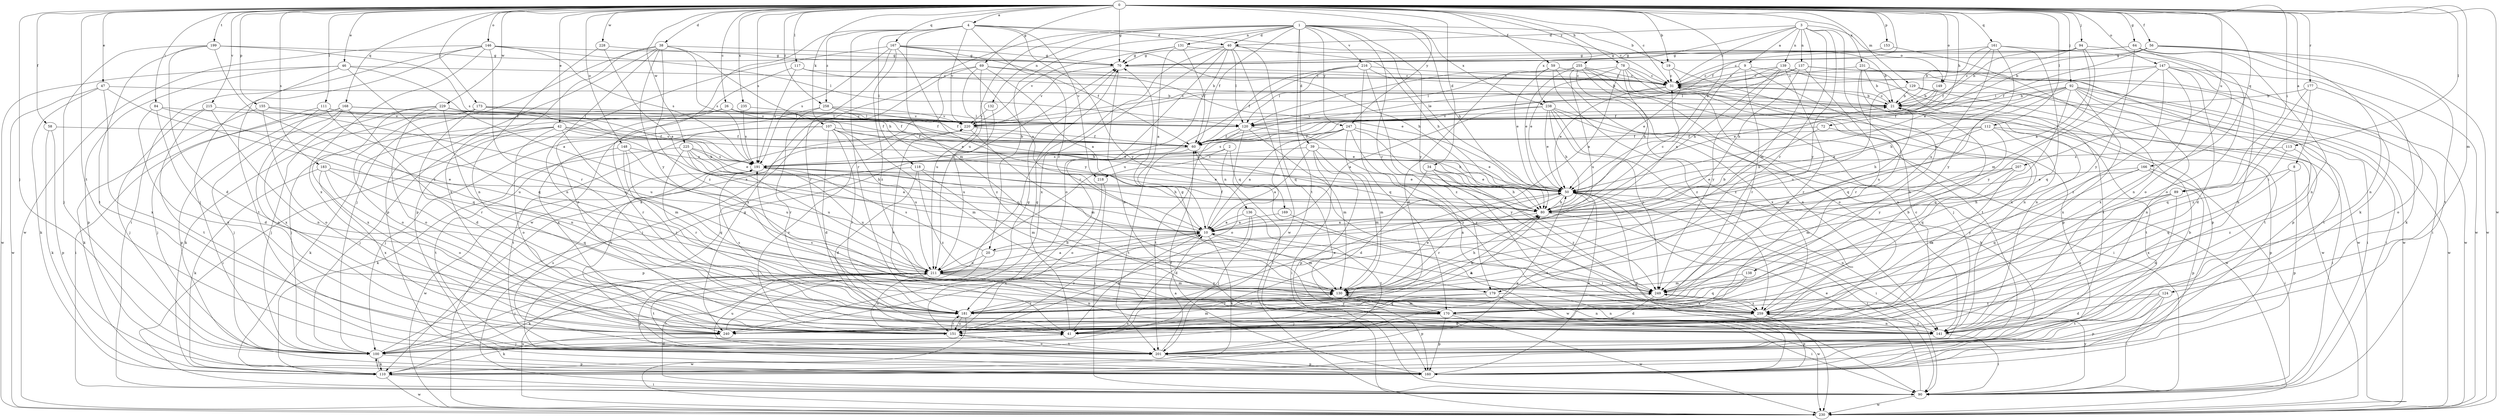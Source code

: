 strict digraph  {
0;
1;
2;
3;
4;
8;
9;
10;
19;
20;
21;
26;
31;
34;
38;
39;
40;
41;
42;
46;
47;
50;
56;
58;
59;
60;
64;
69;
70;
72;
78;
80;
84;
89;
90;
92;
94;
100;
107;
110;
111;
112;
113;
117;
118;
120;
124;
129;
130;
131;
132;
136;
137;
138;
139;
141;
146;
147;
148;
149;
151;
153;
155;
160;
161;
166;
167;
168;
169;
170;
173;
177;
179;
181;
183;
191;
199;
201;
207;
211;
215;
216;
218;
220;
225;
228;
229;
230;
231;
235;
238;
240;
247;
249;
255;
258;
259;
0 -> 4  [label=a];
0 -> 8  [label=a];
0 -> 19  [label=b];
0 -> 26  [label=c];
0 -> 31  [label=c];
0 -> 34  [label=d];
0 -> 38  [label=d];
0 -> 42  [label=e];
0 -> 46  [label=e];
0 -> 47  [label=e];
0 -> 50  [label=e];
0 -> 56  [label=f];
0 -> 58  [label=f];
0 -> 59  [label=f];
0 -> 60  [label=f];
0 -> 64  [label=g];
0 -> 69  [label=g];
0 -> 70  [label=g];
0 -> 72  [label=h];
0 -> 78  [label=h];
0 -> 84  [label=i];
0 -> 89  [label=i];
0 -> 92  [label=j];
0 -> 94  [label=j];
0 -> 100  [label=j];
0 -> 107  [label=k];
0 -> 111  [label=l];
0 -> 112  [label=l];
0 -> 113  [label=l];
0 -> 117  [label=l];
0 -> 124  [label=m];
0 -> 129  [label=m];
0 -> 146  [label=o];
0 -> 147  [label=o];
0 -> 148  [label=o];
0 -> 149  [label=o];
0 -> 153  [label=p];
0 -> 155  [label=p];
0 -> 161  [label=q];
0 -> 166  [label=q];
0 -> 167  [label=q];
0 -> 168  [label=q];
0 -> 173  [label=r];
0 -> 177  [label=r];
0 -> 183  [label=s];
0 -> 191  [label=s];
0 -> 199  [label=t];
0 -> 201  [label=t];
0 -> 207  [label=u];
0 -> 215  [label=v];
0 -> 225  [label=w];
0 -> 228  [label=w];
0 -> 229  [label=w];
0 -> 230  [label=w];
0 -> 231  [label=x];
0 -> 235  [label=x];
0 -> 247  [label=y];
0 -> 255  [label=z];
0 -> 258  [label=z];
1 -> 19  [label=b];
1 -> 20  [label=b];
1 -> 31  [label=c];
1 -> 39  [label=d];
1 -> 40  [label=d];
1 -> 60  [label=f];
1 -> 80  [label=h];
1 -> 110  [label=k];
1 -> 131  [label=n];
1 -> 132  [label=n];
1 -> 179  [label=r];
1 -> 201  [label=t];
1 -> 211  [label=u];
1 -> 216  [label=v];
1 -> 238  [label=x];
1 -> 247  [label=y];
1 -> 249  [label=y];
2 -> 136  [label=n];
2 -> 169  [label=q];
2 -> 191  [label=s];
2 -> 218  [label=v];
3 -> 9  [label=a];
3 -> 31  [label=c];
3 -> 40  [label=d];
3 -> 130  [label=m];
3 -> 137  [label=n];
3 -> 138  [label=n];
3 -> 139  [label=n];
3 -> 149  [label=o];
3 -> 179  [label=r];
3 -> 238  [label=x];
3 -> 249  [label=y];
4 -> 40  [label=d];
4 -> 50  [label=e];
4 -> 118  [label=l];
4 -> 130  [label=m];
4 -> 179  [label=r];
4 -> 181  [label=r];
4 -> 218  [label=v];
4 -> 220  [label=v];
4 -> 230  [label=w];
4 -> 249  [label=y];
4 -> 258  [label=z];
8 -> 89  [label=i];
8 -> 160  [label=p];
8 -> 240  [label=x];
9 -> 10  [label=a];
9 -> 31  [label=c];
9 -> 181  [label=r];
9 -> 230  [label=w];
9 -> 240  [label=x];
10 -> 20  [label=b];
10 -> 60  [label=f];
10 -> 110  [label=k];
10 -> 130  [label=m];
10 -> 151  [label=o];
10 -> 191  [label=s];
10 -> 240  [label=x];
19 -> 31  [label=c];
19 -> 50  [label=e];
19 -> 141  [label=n];
20 -> 21  [label=b];
20 -> 90  [label=i];
20 -> 191  [label=s];
20 -> 211  [label=u];
21 -> 31  [label=c];
21 -> 130  [label=m];
21 -> 201  [label=t];
21 -> 220  [label=v];
26 -> 50  [label=e];
26 -> 60  [label=f];
26 -> 100  [label=j];
26 -> 181  [label=r];
26 -> 220  [label=v];
31 -> 21  [label=b];
31 -> 50  [label=e];
31 -> 120  [label=l];
31 -> 230  [label=w];
34 -> 41  [label=d];
34 -> 50  [label=e];
34 -> 80  [label=h];
34 -> 90  [label=i];
34 -> 259  [label=z];
38 -> 70  [label=g];
38 -> 80  [label=h];
38 -> 100  [label=j];
38 -> 141  [label=n];
38 -> 160  [label=p];
38 -> 191  [label=s];
38 -> 240  [label=x];
38 -> 249  [label=y];
38 -> 259  [label=z];
39 -> 10  [label=a];
39 -> 50  [label=e];
39 -> 90  [label=i];
39 -> 130  [label=m];
39 -> 160  [label=p];
39 -> 191  [label=s];
40 -> 70  [label=g];
40 -> 80  [label=h];
40 -> 100  [label=j];
40 -> 120  [label=l];
40 -> 151  [label=o];
40 -> 170  [label=q];
40 -> 181  [label=r];
40 -> 230  [label=w];
40 -> 240  [label=x];
41 -> 10  [label=a];
41 -> 70  [label=g];
41 -> 80  [label=h];
41 -> 100  [label=j];
41 -> 220  [label=v];
42 -> 10  [label=a];
42 -> 50  [label=e];
42 -> 60  [label=f];
42 -> 90  [label=i];
42 -> 100  [label=j];
42 -> 110  [label=k];
42 -> 130  [label=m];
42 -> 151  [label=o];
46 -> 10  [label=a];
46 -> 31  [label=c];
46 -> 160  [label=p];
46 -> 170  [label=q];
46 -> 201  [label=t];
46 -> 230  [label=w];
47 -> 21  [label=b];
47 -> 110  [label=k];
47 -> 170  [label=q];
47 -> 230  [label=w];
47 -> 240  [label=x];
50 -> 80  [label=h];
50 -> 90  [label=i];
50 -> 141  [label=n];
50 -> 160  [label=p];
50 -> 181  [label=r];
50 -> 201  [label=t];
56 -> 21  [label=b];
56 -> 60  [label=f];
56 -> 70  [label=g];
56 -> 141  [label=n];
56 -> 201  [label=t];
56 -> 230  [label=w];
58 -> 60  [label=f];
58 -> 110  [label=k];
58 -> 160  [label=p];
59 -> 31  [label=c];
59 -> 41  [label=d];
59 -> 50  [label=e];
59 -> 141  [label=n];
59 -> 259  [label=z];
60 -> 191  [label=s];
60 -> 201  [label=t];
60 -> 249  [label=y];
64 -> 31  [label=c];
64 -> 70  [label=g];
64 -> 141  [label=n];
64 -> 151  [label=o];
64 -> 230  [label=w];
64 -> 249  [label=y];
69 -> 10  [label=a];
69 -> 31  [label=c];
69 -> 50  [label=e];
69 -> 90  [label=i];
69 -> 211  [label=u];
69 -> 240  [label=x];
69 -> 259  [label=z];
70 -> 31  [label=c];
70 -> 141  [label=n];
70 -> 220  [label=v];
72 -> 60  [label=f];
72 -> 80  [label=h];
72 -> 170  [label=q];
78 -> 10  [label=a];
78 -> 31  [label=c];
78 -> 50  [label=e];
78 -> 80  [label=h];
78 -> 120  [label=l];
78 -> 151  [label=o];
78 -> 160  [label=p];
78 -> 201  [label=t];
80 -> 10  [label=a];
80 -> 31  [label=c];
80 -> 90  [label=i];
84 -> 41  [label=d];
84 -> 120  [label=l];
84 -> 211  [label=u];
84 -> 240  [label=x];
89 -> 80  [label=h];
89 -> 130  [label=m];
89 -> 141  [label=n];
89 -> 240  [label=x];
90 -> 50  [label=e];
90 -> 230  [label=w];
90 -> 249  [label=y];
92 -> 21  [label=b];
92 -> 60  [label=f];
92 -> 80  [label=h];
92 -> 90  [label=i];
92 -> 141  [label=n];
92 -> 170  [label=q];
92 -> 201  [label=t];
92 -> 211  [label=u];
92 -> 230  [label=w];
92 -> 240  [label=x];
94 -> 10  [label=a];
94 -> 21  [label=b];
94 -> 50  [label=e];
94 -> 70  [label=g];
94 -> 130  [label=m];
94 -> 151  [label=o];
100 -> 41  [label=d];
100 -> 70  [label=g];
100 -> 110  [label=k];
100 -> 160  [label=p];
107 -> 41  [label=d];
107 -> 50  [label=e];
107 -> 60  [label=f];
107 -> 100  [label=j];
107 -> 130  [label=m];
107 -> 181  [label=r];
107 -> 201  [label=t];
107 -> 211  [label=u];
110 -> 50  [label=e];
110 -> 90  [label=i];
110 -> 100  [label=j];
110 -> 230  [label=w];
111 -> 60  [label=f];
111 -> 100  [label=j];
111 -> 120  [label=l];
111 -> 151  [label=o];
111 -> 211  [label=u];
112 -> 50  [label=e];
112 -> 60  [label=f];
112 -> 80  [label=h];
112 -> 90  [label=i];
112 -> 160  [label=p];
112 -> 249  [label=y];
113 -> 170  [label=q];
113 -> 191  [label=s];
113 -> 259  [label=z];
117 -> 21  [label=b];
117 -> 31  [label=c];
117 -> 151  [label=o];
117 -> 191  [label=s];
118 -> 41  [label=d];
118 -> 50  [label=e];
118 -> 130  [label=m];
118 -> 160  [label=p];
118 -> 259  [label=z];
120 -> 60  [label=f];
120 -> 90  [label=i];
120 -> 130  [label=m];
120 -> 201  [label=t];
120 -> 259  [label=z];
124 -> 41  [label=d];
124 -> 90  [label=i];
124 -> 160  [label=p];
124 -> 201  [label=t];
124 -> 259  [label=z];
129 -> 21  [label=b];
129 -> 90  [label=i];
129 -> 201  [label=t];
129 -> 211  [label=u];
130 -> 50  [label=e];
130 -> 80  [label=h];
130 -> 141  [label=n];
130 -> 160  [label=p];
130 -> 170  [label=q];
130 -> 181  [label=r];
131 -> 10  [label=a];
131 -> 21  [label=b];
131 -> 60  [label=f];
131 -> 70  [label=g];
131 -> 220  [label=v];
132 -> 211  [label=u];
132 -> 220  [label=v];
136 -> 10  [label=a];
136 -> 41  [label=d];
136 -> 100  [label=j];
136 -> 201  [label=t];
137 -> 31  [label=c];
137 -> 80  [label=h];
137 -> 90  [label=i];
137 -> 120  [label=l];
137 -> 160  [label=p];
137 -> 170  [label=q];
137 -> 220  [label=v];
137 -> 230  [label=w];
138 -> 130  [label=m];
138 -> 170  [label=q];
138 -> 240  [label=x];
139 -> 31  [label=c];
139 -> 80  [label=h];
139 -> 160  [label=p];
139 -> 181  [label=r];
139 -> 220  [label=v];
139 -> 230  [label=w];
139 -> 249  [label=y];
141 -> 90  [label=i];
141 -> 259  [label=z];
146 -> 70  [label=g];
146 -> 90  [label=i];
146 -> 100  [label=j];
146 -> 120  [label=l];
146 -> 181  [label=r];
146 -> 191  [label=s];
146 -> 230  [label=w];
146 -> 240  [label=x];
147 -> 31  [label=c];
147 -> 41  [label=d];
147 -> 110  [label=k];
147 -> 120  [label=l];
147 -> 141  [label=n];
147 -> 240  [label=x];
147 -> 249  [label=y];
147 -> 259  [label=z];
148 -> 170  [label=q];
148 -> 181  [label=r];
148 -> 191  [label=s];
148 -> 201  [label=t];
148 -> 211  [label=u];
149 -> 21  [label=b];
149 -> 50  [label=e];
149 -> 60  [label=f];
151 -> 31  [label=c];
151 -> 181  [label=r];
151 -> 201  [label=t];
151 -> 220  [label=v];
153 -> 70  [label=g];
153 -> 141  [label=n];
155 -> 110  [label=k];
155 -> 151  [label=o];
155 -> 211  [label=u];
155 -> 220  [label=v];
160 -> 50  [label=e];
160 -> 60  [label=f];
161 -> 21  [label=b];
161 -> 60  [label=f];
161 -> 70  [label=g];
161 -> 110  [label=k];
161 -> 170  [label=q];
161 -> 211  [label=u];
161 -> 249  [label=y];
166 -> 50  [label=e];
166 -> 90  [label=i];
166 -> 160  [label=p];
166 -> 170  [label=q];
166 -> 249  [label=y];
167 -> 10  [label=a];
167 -> 60  [label=f];
167 -> 70  [label=g];
167 -> 80  [label=h];
167 -> 160  [label=p];
167 -> 181  [label=r];
167 -> 191  [label=s];
167 -> 249  [label=y];
167 -> 259  [label=z];
168 -> 90  [label=i];
168 -> 100  [label=j];
168 -> 120  [label=l];
168 -> 160  [label=p];
168 -> 181  [label=r];
168 -> 220  [label=v];
168 -> 240  [label=x];
169 -> 10  [label=a];
169 -> 230  [label=w];
170 -> 70  [label=g];
170 -> 90  [label=i];
170 -> 130  [label=m];
170 -> 160  [label=p];
170 -> 191  [label=s];
170 -> 230  [label=w];
170 -> 240  [label=x];
173 -> 41  [label=d];
173 -> 60  [label=f];
173 -> 110  [label=k];
173 -> 120  [label=l];
173 -> 151  [label=o];
173 -> 191  [label=s];
177 -> 21  [label=b];
177 -> 151  [label=o];
177 -> 170  [label=q];
177 -> 259  [label=z];
179 -> 100  [label=j];
179 -> 141  [label=n];
179 -> 181  [label=r];
179 -> 230  [label=w];
181 -> 50  [label=e];
181 -> 80  [label=h];
181 -> 151  [label=o];
181 -> 191  [label=s];
181 -> 230  [label=w];
181 -> 249  [label=y];
183 -> 50  [label=e];
183 -> 110  [label=k];
183 -> 151  [label=o];
183 -> 170  [label=q];
183 -> 240  [label=x];
191 -> 50  [label=e];
191 -> 80  [label=h];
191 -> 211  [label=u];
191 -> 230  [label=w];
199 -> 41  [label=d];
199 -> 70  [label=g];
199 -> 100  [label=j];
199 -> 191  [label=s];
199 -> 201  [label=t];
199 -> 259  [label=z];
201 -> 10  [label=a];
201 -> 21  [label=b];
201 -> 151  [label=o];
201 -> 160  [label=p];
201 -> 191  [label=s];
201 -> 211  [label=u];
201 -> 220  [label=v];
207 -> 50  [label=e];
207 -> 80  [label=h];
207 -> 130  [label=m];
207 -> 259  [label=z];
211 -> 10  [label=a];
211 -> 100  [label=j];
211 -> 110  [label=k];
211 -> 130  [label=m];
211 -> 141  [label=n];
211 -> 151  [label=o];
211 -> 160  [label=p];
211 -> 201  [label=t];
211 -> 249  [label=y];
215 -> 100  [label=j];
215 -> 141  [label=n];
215 -> 201  [label=t];
215 -> 220  [label=v];
216 -> 21  [label=b];
216 -> 31  [label=c];
216 -> 60  [label=f];
216 -> 120  [label=l];
216 -> 170  [label=q];
216 -> 211  [label=u];
216 -> 259  [label=z];
218 -> 90  [label=i];
218 -> 151  [label=o];
220 -> 60  [label=f];
220 -> 130  [label=m];
225 -> 10  [label=a];
225 -> 50  [label=e];
225 -> 80  [label=h];
225 -> 110  [label=k];
225 -> 181  [label=r];
225 -> 191  [label=s];
225 -> 211  [label=u];
228 -> 10  [label=a];
228 -> 70  [label=g];
228 -> 141  [label=n];
229 -> 80  [label=h];
229 -> 100  [label=j];
229 -> 120  [label=l];
229 -> 141  [label=n];
229 -> 151  [label=o];
229 -> 240  [label=x];
230 -> 211  [label=u];
231 -> 21  [label=b];
231 -> 31  [label=c];
231 -> 141  [label=n];
231 -> 181  [label=r];
231 -> 201  [label=t];
235 -> 191  [label=s];
235 -> 220  [label=v];
238 -> 10  [label=a];
238 -> 50  [label=e];
238 -> 80  [label=h];
238 -> 90  [label=i];
238 -> 110  [label=k];
238 -> 220  [label=v];
238 -> 230  [label=w];
238 -> 249  [label=y];
240 -> 70  [label=g];
240 -> 110  [label=k];
240 -> 130  [label=m];
247 -> 10  [label=a];
247 -> 60  [label=f];
247 -> 80  [label=h];
247 -> 130  [label=m];
247 -> 141  [label=n];
247 -> 151  [label=o];
247 -> 191  [label=s];
247 -> 249  [label=y];
249 -> 41  [label=d];
249 -> 181  [label=r];
249 -> 259  [label=z];
255 -> 31  [label=c];
255 -> 50  [label=e];
255 -> 100  [label=j];
255 -> 120  [label=l];
255 -> 141  [label=n];
255 -> 211  [label=u];
255 -> 240  [label=x];
255 -> 259  [label=z];
258 -> 60  [label=f];
258 -> 80  [label=h];
258 -> 181  [label=r];
258 -> 220  [label=v];
258 -> 240  [label=x];
259 -> 10  [label=a];
259 -> 21  [label=b];
259 -> 41  [label=d];
259 -> 141  [label=n];
259 -> 160  [label=p];
}
